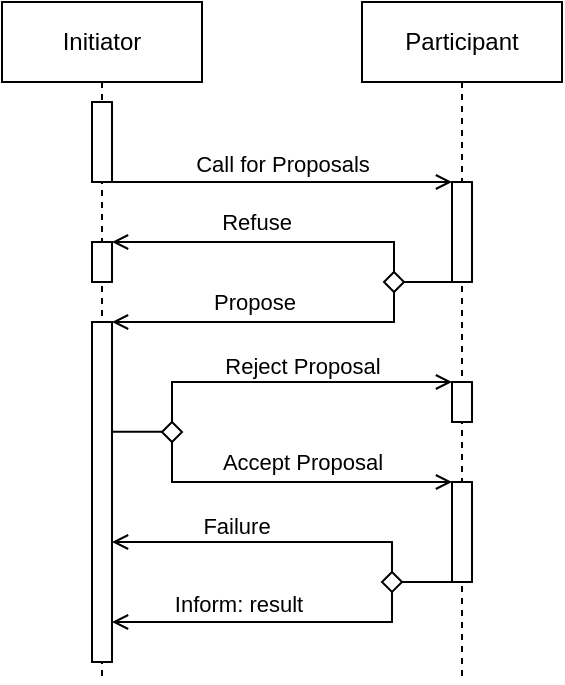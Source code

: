 <mxfile version="24.7.5">
  <diagram name="Page-1" id="2YBvvXClWsGukQMizWep">
    <mxGraphModel dx="377" dy="565" grid="1" gridSize="10" guides="1" tooltips="1" connect="1" arrows="1" fold="1" page="1" pageScale="1" pageWidth="850" pageHeight="1100" math="0" shadow="0">
      <root>
        <mxCell id="0" />
        <mxCell id="1" parent="0" />
        <mxCell id="aM9ryv3xv72pqoxQDRHE-1" value="Initiator" style="shape=umlLifeline;perimeter=lifelinePerimeter;whiteSpace=wrap;html=1;container=0;dropTarget=0;collapsible=0;recursiveResize=0;outlineConnect=0;portConstraint=eastwest;newEdgeStyle={&quot;edgeStyle&quot;:&quot;elbowEdgeStyle&quot;,&quot;elbow&quot;:&quot;vertical&quot;,&quot;curved&quot;:0,&quot;rounded&quot;:0};" parent="1" vertex="1">
          <mxGeometry x="40" y="50" width="100" height="340" as="geometry" />
        </mxCell>
        <mxCell id="aM9ryv3xv72pqoxQDRHE-2" value="" style="html=1;points=[];perimeter=orthogonalPerimeter;outlineConnect=0;targetShapes=umlLifeline;portConstraint=eastwest;newEdgeStyle={&quot;edgeStyle&quot;:&quot;elbowEdgeStyle&quot;,&quot;elbow&quot;:&quot;vertical&quot;,&quot;curved&quot;:0,&quot;rounded&quot;:0};" parent="aM9ryv3xv72pqoxQDRHE-1" vertex="1">
          <mxGeometry x="45" y="50" width="10" height="40" as="geometry" />
        </mxCell>
        <mxCell id="aM9ryv3xv72pqoxQDRHE-4" value="" style="html=1;points=[];perimeter=orthogonalPerimeter;outlineConnect=0;targetShapes=umlLifeline;portConstraint=eastwest;newEdgeStyle={&quot;edgeStyle&quot;:&quot;elbowEdgeStyle&quot;,&quot;elbow&quot;:&quot;vertical&quot;,&quot;curved&quot;:0,&quot;rounded&quot;:0};" parent="aM9ryv3xv72pqoxQDRHE-1" vertex="1">
          <mxGeometry x="45" y="120" width="10" height="20" as="geometry" />
        </mxCell>
        <mxCell id="l_oEcmPVKKFibeWBKGPf-7" value="" style="html=1;points=[];perimeter=orthogonalPerimeter;outlineConnect=0;targetShapes=umlLifeline;portConstraint=eastwest;newEdgeStyle={&quot;edgeStyle&quot;:&quot;elbowEdgeStyle&quot;,&quot;elbow&quot;:&quot;vertical&quot;,&quot;curved&quot;:0,&quot;rounded&quot;:0};" vertex="1" parent="aM9ryv3xv72pqoxQDRHE-1">
          <mxGeometry x="45" y="160" width="10" height="170" as="geometry" />
        </mxCell>
        <mxCell id="aM9ryv3xv72pqoxQDRHE-5" value="Participant" style="shape=umlLifeline;perimeter=lifelinePerimeter;whiteSpace=wrap;html=1;container=0;dropTarget=0;collapsible=0;recursiveResize=0;outlineConnect=0;portConstraint=eastwest;newEdgeStyle={&quot;edgeStyle&quot;:&quot;elbowEdgeStyle&quot;,&quot;elbow&quot;:&quot;vertical&quot;,&quot;curved&quot;:0,&quot;rounded&quot;:0};" parent="1" vertex="1">
          <mxGeometry x="220" y="50" width="100" height="340" as="geometry" />
        </mxCell>
        <mxCell id="aM9ryv3xv72pqoxQDRHE-6" value="" style="html=1;points=[];perimeter=orthogonalPerimeter;outlineConnect=0;targetShapes=umlLifeline;portConstraint=eastwest;newEdgeStyle={&quot;edgeStyle&quot;:&quot;elbowEdgeStyle&quot;,&quot;elbow&quot;:&quot;vertical&quot;,&quot;curved&quot;:0,&quot;rounded&quot;:0};" parent="aM9ryv3xv72pqoxQDRHE-5" vertex="1">
          <mxGeometry x="45" y="90" width="10" height="50" as="geometry" />
        </mxCell>
        <mxCell id="l_oEcmPVKKFibeWBKGPf-13" value="" style="html=1;points=[];perimeter=orthogonalPerimeter;outlineConnect=0;targetShapes=umlLifeline;portConstraint=eastwest;newEdgeStyle={&quot;edgeStyle&quot;:&quot;elbowEdgeStyle&quot;,&quot;elbow&quot;:&quot;vertical&quot;,&quot;curved&quot;:0,&quot;rounded&quot;:0};" vertex="1" parent="aM9ryv3xv72pqoxQDRHE-5">
          <mxGeometry x="45" y="190" width="10" height="20" as="geometry" />
        </mxCell>
        <mxCell id="l_oEcmPVKKFibeWBKGPf-15" value="" style="html=1;points=[];perimeter=orthogonalPerimeter;outlineConnect=0;targetShapes=umlLifeline;portConstraint=eastwest;newEdgeStyle={&quot;edgeStyle&quot;:&quot;elbowEdgeStyle&quot;,&quot;elbow&quot;:&quot;vertical&quot;,&quot;curved&quot;:0,&quot;rounded&quot;:0};" vertex="1" parent="aM9ryv3xv72pqoxQDRHE-5">
          <mxGeometry x="45" y="240" width="10" height="50" as="geometry" />
        </mxCell>
        <mxCell id="aM9ryv3xv72pqoxQDRHE-7" value="Call for Proposals" style="html=1;verticalAlign=bottom;endArrow=open;edgeStyle=elbowEdgeStyle;elbow=vertical;curved=0;rounded=0;endFill=0;" parent="1" target="aM9ryv3xv72pqoxQDRHE-6" edge="1">
          <mxGeometry relative="1" as="geometry">
            <mxPoint x="95" y="140" as="sourcePoint" />
            <Array as="points">
              <mxPoint x="180" y="140" />
            </Array>
            <mxPoint x="260" y="140" as="targetPoint" />
          </mxGeometry>
        </mxCell>
        <mxCell id="l_oEcmPVKKFibeWBKGPf-5" style="edgeStyle=orthogonalEdgeStyle;rounded=0;orthogonalLoop=1;jettySize=auto;html=1;exitX=0.5;exitY=0;exitDx=0;exitDy=0;endArrow=open;endFill=0;" edge="1" parent="1" source="l_oEcmPVKKFibeWBKGPf-3" target="aM9ryv3xv72pqoxQDRHE-4">
          <mxGeometry relative="1" as="geometry">
            <Array as="points">
              <mxPoint x="236" y="170" />
            </Array>
          </mxGeometry>
        </mxCell>
        <mxCell id="l_oEcmPVKKFibeWBKGPf-6" value="Refuse" style="edgeLabel;html=1;align=center;verticalAlign=middle;resizable=0;points=[];" vertex="1" connectable="0" parent="l_oEcmPVKKFibeWBKGPf-5">
          <mxGeometry x="0.28" relative="1" as="geometry">
            <mxPoint x="16" y="-10" as="offset" />
          </mxGeometry>
        </mxCell>
        <mxCell id="l_oEcmPVKKFibeWBKGPf-8" style="edgeStyle=orthogonalEdgeStyle;rounded=0;orthogonalLoop=1;jettySize=auto;html=1;exitX=0.5;exitY=1;exitDx=0;exitDy=0;endArrow=open;endFill=0;" edge="1" parent="1" source="l_oEcmPVKKFibeWBKGPf-3" target="l_oEcmPVKKFibeWBKGPf-7">
          <mxGeometry relative="1" as="geometry">
            <Array as="points">
              <mxPoint x="236" y="210" />
            </Array>
          </mxGeometry>
        </mxCell>
        <mxCell id="l_oEcmPVKKFibeWBKGPf-9" value="Propose" style="edgeLabel;html=1;align=center;verticalAlign=middle;resizable=0;points=[];" vertex="1" connectable="0" parent="l_oEcmPVKKFibeWBKGPf-8">
          <mxGeometry x="-0.059" relative="1" as="geometry">
            <mxPoint x="-12" y="-10" as="offset" />
          </mxGeometry>
        </mxCell>
        <mxCell id="l_oEcmPVKKFibeWBKGPf-3" value="" style="rhombus;whiteSpace=wrap;html=1;" vertex="1" parent="1">
          <mxGeometry x="231" y="185" width="10" height="10" as="geometry" />
        </mxCell>
        <mxCell id="l_oEcmPVKKFibeWBKGPf-4" value="" style="endArrow=none;html=1;rounded=0;exitX=1;exitY=0.5;exitDx=0;exitDy=0;" edge="1" parent="1" source="l_oEcmPVKKFibeWBKGPf-3" target="aM9ryv3xv72pqoxQDRHE-6">
          <mxGeometry width="50" height="50" relative="1" as="geometry">
            <mxPoint x="240" y="199.97" as="sourcePoint" />
            <mxPoint x="265" y="199.97" as="targetPoint" />
          </mxGeometry>
        </mxCell>
        <mxCell id="l_oEcmPVKKFibeWBKGPf-10" value="" style="endArrow=none;html=1;rounded=0;" edge="1" parent="1">
          <mxGeometry width="50" height="50" relative="1" as="geometry">
            <mxPoint x="95" y="264.84" as="sourcePoint" />
            <mxPoint x="120" y="264.84" as="targetPoint" />
          </mxGeometry>
        </mxCell>
        <mxCell id="l_oEcmPVKKFibeWBKGPf-12" style="edgeStyle=orthogonalEdgeStyle;rounded=0;orthogonalLoop=1;jettySize=auto;html=1;exitX=0.5;exitY=0;exitDx=0;exitDy=0;endArrow=open;endFill=0;" edge="1" parent="1" source="l_oEcmPVKKFibeWBKGPf-11" target="l_oEcmPVKKFibeWBKGPf-13">
          <mxGeometry relative="1" as="geometry">
            <mxPoint x="200" y="300" as="targetPoint" />
            <Array as="points">
              <mxPoint x="125" y="240" />
            </Array>
          </mxGeometry>
        </mxCell>
        <mxCell id="l_oEcmPVKKFibeWBKGPf-14" value="Reject Proposal" style="edgeLabel;html=1;align=center;verticalAlign=middle;resizable=0;points=[];" vertex="1" connectable="0" parent="l_oEcmPVKKFibeWBKGPf-12">
          <mxGeometry x="-0.45" relative="1" as="geometry">
            <mxPoint x="41" y="-8" as="offset" />
          </mxGeometry>
        </mxCell>
        <mxCell id="l_oEcmPVKKFibeWBKGPf-16" style="edgeStyle=orthogonalEdgeStyle;rounded=0;orthogonalLoop=1;jettySize=auto;html=1;exitX=0.5;exitY=1;exitDx=0;exitDy=0;endArrow=open;endFill=0;" edge="1" parent="1" source="l_oEcmPVKKFibeWBKGPf-11" target="l_oEcmPVKKFibeWBKGPf-15">
          <mxGeometry relative="1" as="geometry">
            <Array as="points">
              <mxPoint x="125" y="290" />
            </Array>
          </mxGeometry>
        </mxCell>
        <mxCell id="l_oEcmPVKKFibeWBKGPf-25" value="Accept Proposal" style="edgeLabel;html=1;align=center;verticalAlign=middle;resizable=0;points=[];" vertex="1" connectable="0" parent="l_oEcmPVKKFibeWBKGPf-16">
          <mxGeometry x="0.04" relative="1" as="geometry">
            <mxPoint x="2" y="-10" as="offset" />
          </mxGeometry>
        </mxCell>
        <mxCell id="l_oEcmPVKKFibeWBKGPf-11" value="" style="rhombus;whiteSpace=wrap;html=1;" vertex="1" parent="1">
          <mxGeometry x="120" y="260" width="10" height="10" as="geometry" />
        </mxCell>
        <mxCell id="l_oEcmPVKKFibeWBKGPf-19" style="edgeStyle=orthogonalEdgeStyle;rounded=0;orthogonalLoop=1;jettySize=auto;html=1;exitX=0.5;exitY=0;exitDx=0;exitDy=0;endArrow=open;endFill=0;" edge="1" parent="1" source="l_oEcmPVKKFibeWBKGPf-17">
          <mxGeometry relative="1" as="geometry">
            <mxPoint x="95" y="319.996" as="targetPoint" />
            <Array as="points">
              <mxPoint x="235" y="319.98" />
            </Array>
          </mxGeometry>
        </mxCell>
        <mxCell id="l_oEcmPVKKFibeWBKGPf-22" value="Failure" style="edgeLabel;html=1;align=center;verticalAlign=middle;resizable=0;points=[];" vertex="1" connectable="0" parent="l_oEcmPVKKFibeWBKGPf-19">
          <mxGeometry x="0.202" y="-1" relative="1" as="geometry">
            <mxPoint y="-7" as="offset" />
          </mxGeometry>
        </mxCell>
        <mxCell id="l_oEcmPVKKFibeWBKGPf-21" style="edgeStyle=orthogonalEdgeStyle;rounded=0;orthogonalLoop=1;jettySize=auto;html=1;exitX=0.5;exitY=1;exitDx=0;exitDy=0;endArrow=open;endFill=0;" edge="1" parent="1" source="l_oEcmPVKKFibeWBKGPf-17">
          <mxGeometry relative="1" as="geometry">
            <mxPoint x="95" y="359.996" as="targetPoint" />
            <Array as="points">
              <mxPoint x="235" y="359.98" />
            </Array>
          </mxGeometry>
        </mxCell>
        <mxCell id="l_oEcmPVKKFibeWBKGPf-26" value="Inform: result" style="edgeLabel;html=1;align=center;verticalAlign=middle;resizable=0;points=[];" vertex="1" connectable="0" parent="l_oEcmPVKKFibeWBKGPf-21">
          <mxGeometry x="0.136" y="-1" relative="1" as="geometry">
            <mxPoint x="-4" y="-8" as="offset" />
          </mxGeometry>
        </mxCell>
        <mxCell id="l_oEcmPVKKFibeWBKGPf-17" value="" style="rhombus;whiteSpace=wrap;html=1;" vertex="1" parent="1">
          <mxGeometry x="230" y="334.98" width="10" height="10" as="geometry" />
        </mxCell>
        <mxCell id="l_oEcmPVKKFibeWBKGPf-18" value="" style="endArrow=none;html=1;rounded=0;" edge="1" parent="1">
          <mxGeometry width="50" height="50" relative="1" as="geometry">
            <mxPoint x="240" y="340" as="sourcePoint" />
            <mxPoint x="265" y="340.03" as="targetPoint" />
          </mxGeometry>
        </mxCell>
      </root>
    </mxGraphModel>
  </diagram>
</mxfile>

